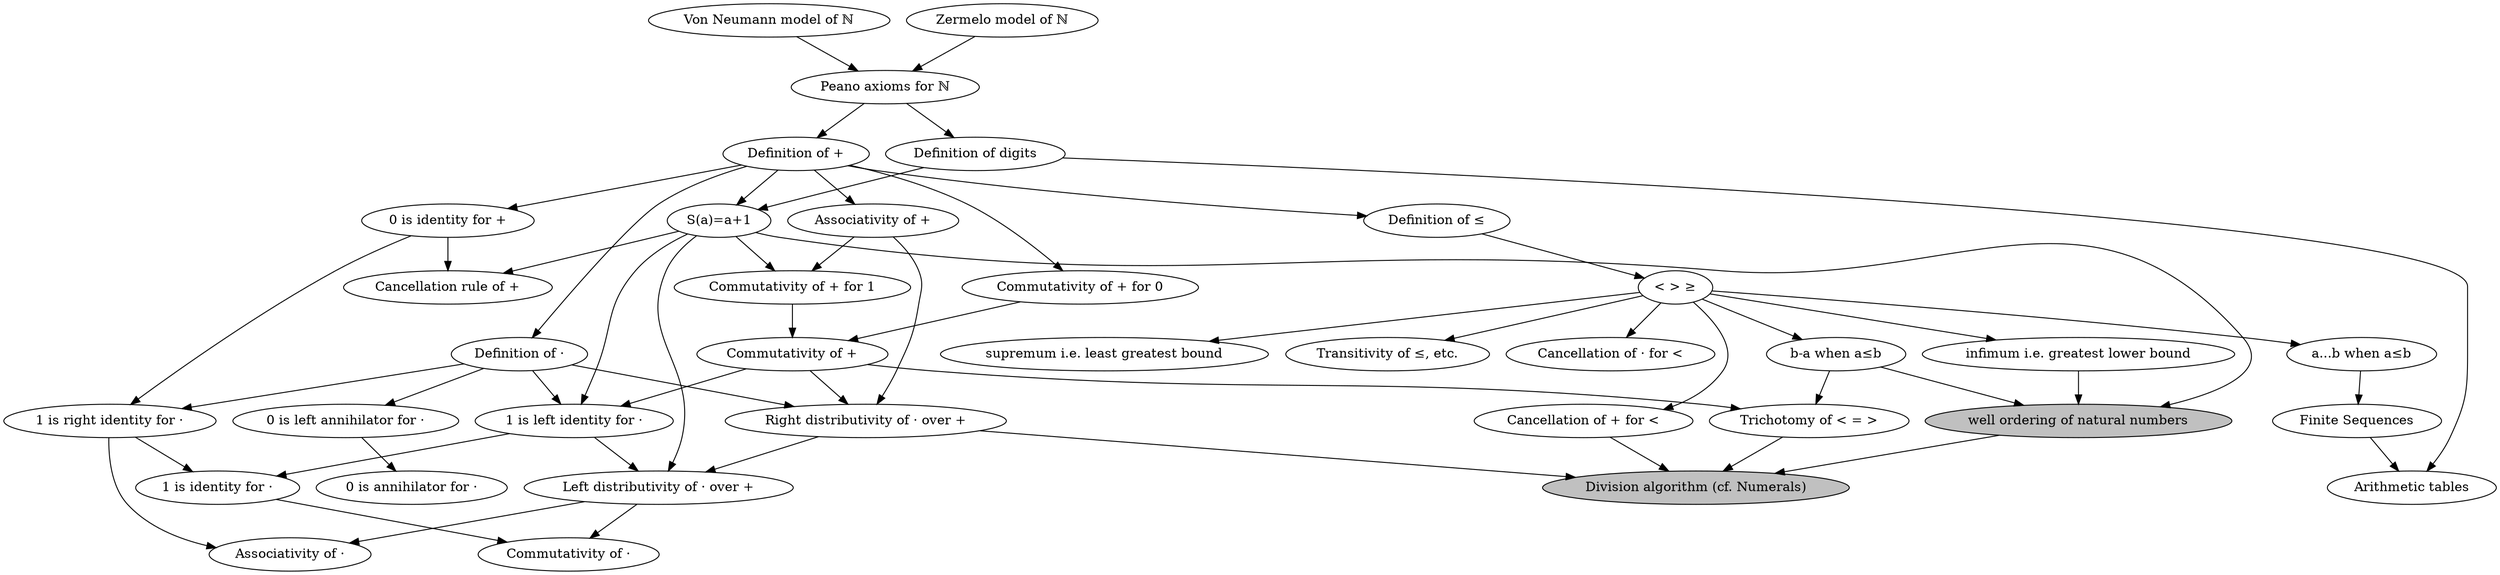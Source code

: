 strict digraph {
    VonNeumann_N [label="Von Neumann model of &#x2115;"]
    Zermelo_N [label="Zermelo model of &#x2115;"]
    PeanoAxioms [label="Peano axioms for &#x2115;"]
    Addition [label="Definition of +"]
    Multiplication [label="Definition of &middot;"]
    LinearTotalOrdering [label="Definition of &le;"]
    Digits [label="Definition of digits"]

    { VonNeumann_N Zermelo_N } -> PeanoAxioms -> {Addition Digits}
    Addition -> { Multiplication LinearTotalOrdering }

    AdditionPeanoS [label="S(a)=a+1"]
    { Addition Digits } -> AdditionPeanoS

    AdditionIdentity [label="0 is identity for +"]
    AdditionAssociativity [label="Associativity of +"]
    AdditionCommutativity [label="Commutativity of +"]
    AdditionCancellation [label="Cancellation rule of +"]
    AdditionCommutativityZero [label="Commutativity of + for 0"]
    AdditionCommutativityOne [label="Commutativity of + for 1"]

    Addition -> {AdditionIdentity AdditionAssociativity AdditionCommutativityZero}
    {AdditionAssociativity AdditionPeanoS} -> AdditionCommutativityOne
    { AdditionCommutativityZero AdditionCommutativityOne } -> AdditionCommutativity
    { AdditionIdentity AdditionPeanoS } -> AdditionCancellation

    MultiplicationIdentity [label="1 is identity for &middot;"]
    MultiplicationIdentityLeft [label="1 is left identity for &middot;"]
    MultiplicationIdentityRight [label="1 is right identity for &middot;"]

    { MultiplicationIdentityLeft MultiplicationIdentityRight } -> MultiplicationIdentity
    { Multiplication AdditionIdentity } -> MultiplicationIdentityRight
    { Multiplication AdditionPeanoS AdditionCommutativity } -> MultiplicationIdentityLeft

    MultiplicationAnnihilator [label="0 is annihilator for &middot;"]
    MultiplicationAnnihilatorLeft [label="0 is left annihilator for &middot;"]

    Multiplication -> MultiplicationAnnihilatorLeft -> MultiplicationAnnihilator

    MultiplicationRightDistributiveOverAddition [label="Right distributivity of &middot; over +"]
    MultiplicationLeftDistributiveOverAddition [label="Left distributivity of &middot; over +"]

    { Multiplication AdditionAssociativity AdditionCommutativity } -> MultiplicationRightDistributiveOverAddition
    { MultiplicationRightDistributiveOverAddition AdditionPeanoS MultiplicationIdentityLeft } -> MultiplicationLeftDistributiveOverAddition

    MultiplicationAssociativity [label="Associativity of &middot;"]
    MultiplicationCommutativity [label="Commutativity of &middot;"]

    { MultiplicationLeftDistributiveOverAddition MultiplicationIdentityRight } -> MultiplicationAssociativity
    { MultiplicationLeftDistributiveOverAddition MultiplicationIdentity } -> MultiplicationCommutativity

    OtherOrdering [label="&lt; &gt; &ge;"]
    AncientSubtraction [label="b-a when a&le;b"]
    Ellipsis [label="a...b when a&le;b"]
    Infimum [label="infimum i.e. greatest lower bound"]
    Supremum [label="supremum i.e. least greatest bound"]

    LinearTotalOrdering -> OtherOrdering -> { AncientSubtraction Ellipsis Infimum Supremum }

    TransitivityOrdering [label="Transitivity of &le;, etc."]
    AdditionCancellationOrdered [label="Cancellation of + for &lt;"]
    MultiplicationCancellationOrdered [label="Cancellation of &middot; for &lt;"]
    OtherOrdering -> { TransitivityOrdering AdditionCancellationOrdered MultiplicationCancellationOrdered }

    Trichotomy [label="Trichotomy of &lt; = &gt;"]

    { AncientSubtraction AdditionCommutativity } -> Trichotomy
    WellOrdering [label="well ordering of natural numbers" style=filled fillcolor=silver]
    { AncientSubtraction AdditionPeanoS Infimum } -> WellOrdering

    DivisionAlgorithm [label="Division algorithm (cf. Numerals)" style=filled fillcolor=silver]
    { WellOrdering Trichotomy MultiplicationRightDistributiveOverAddition AdditionCancellationOrdered} -> DivisionAlgorithm

    FiniteSequence [label="Finite Sequences"]
    Ellipsis -> FiniteSequence
    ArithmeticTables [label="Arithmetic tables"]
    { Digits FiniteSequence} -> ArithmeticTables
}
